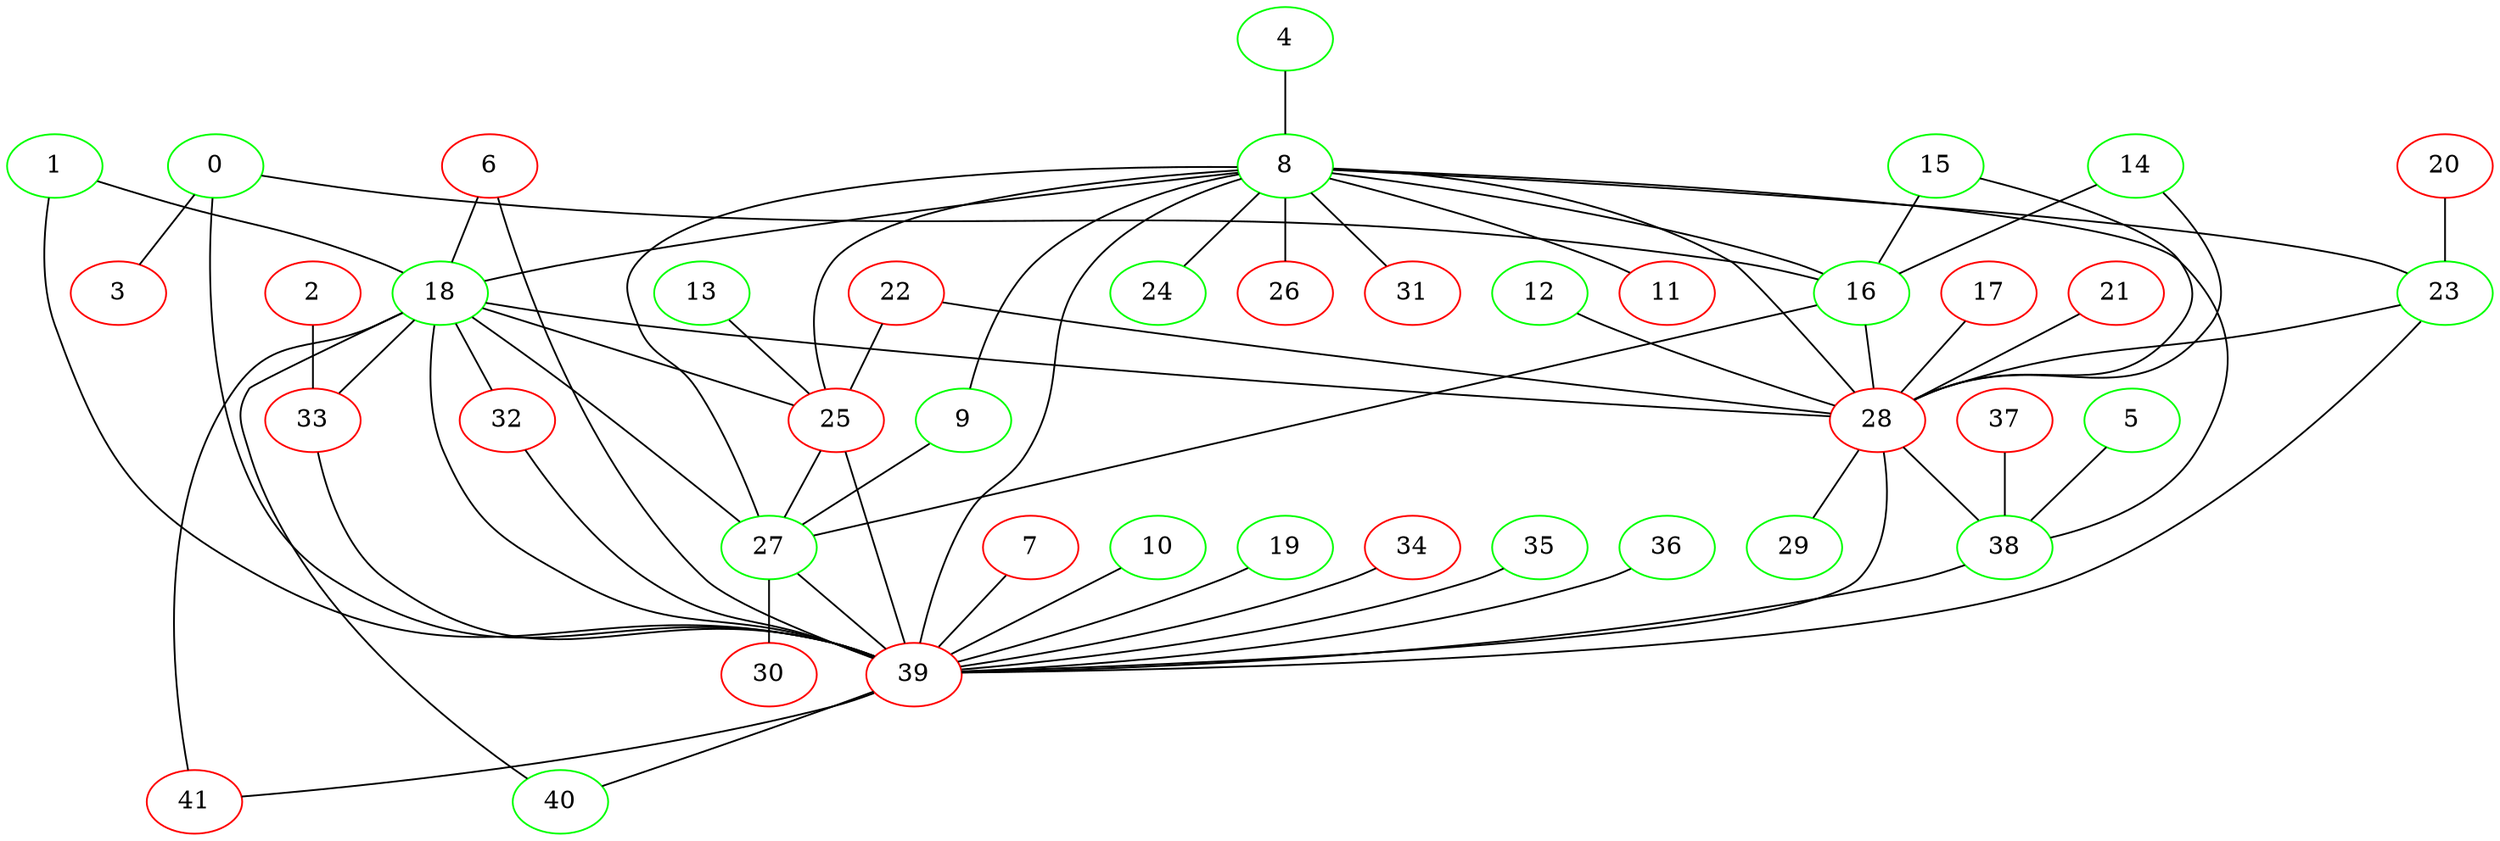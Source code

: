 strict graph J {
	graph [name=J];
	0	 [color=green];
	3	 [color=red];
	0 -- 3;
	16	 [color=green];
	0 -- 16;
	39	 [color=red];
	0 -- 39;
	1	 [color=green];
	18	 [color=green];
	1 -- 18;
	1 -- 39;
	2	 [color=red];
	33	 [color=red];
	2 -- 33;
	4	 [color=green];
	8	 [color=green];
	4 -- 8;
	5	 [color=green];
	38	 [color=green];
	5 -- 38;
	6	 [color=red];
	6 -- 18;
	6 -- 39;
	7	 [color=red];
	7 -- 39;
	9	 [color=green];
	8 -- 9;
	11	 [color=red];
	8 -- 11;
	8 -- 16;
	8 -- 18;
	23	 [color=green];
	8 -- 23;
	24	 [color=green];
	8 -- 24;
	25	 [color=red];
	8 -- 25;
	26	 [color=red];
	8 -- 26;
	27	 [color=green];
	8 -- 27;
	28	 [color=red];
	8 -- 28;
	31	 [color=red];
	8 -- 31;
	8 -- 38;
	8 -- 39;
	9 -- 27;
	10	 [color=green];
	10 -- 39;
	12	 [color=green];
	12 -- 28;
	13	 [color=green];
	13 -- 25;
	14	 [color=green];
	14 -- 16;
	14 -- 28;
	15	 [color=green];
	15 -- 16;
	15 -- 28;
	16 -- 27;
	16 -- 28;
	17	 [color=red];
	17 -- 28;
	18 -- 25;
	18 -- 27;
	18 -- 28;
	32	 [color=red];
	18 -- 32;
	18 -- 33;
	18 -- 39;
	40	 [color=green];
	18 -- 40;
	41	 [color=red];
	18 -- 41;
	19	 [color=green];
	19 -- 39;
	20	 [color=red];
	20 -- 23;
	21	 [color=red];
	21 -- 28;
	22	 [color=red];
	22 -- 25;
	22 -- 28;
	23 -- 28;
	23 -- 39;
	25 -- 27;
	25 -- 39;
	30	 [color=red];
	27 -- 30;
	27 -- 39;
	29	 [color=green];
	28 -- 29;
	28 -- 38;
	28 -- 39;
	32 -- 39;
	33 -- 39;
	34	 [color=red];
	34 -- 39;
	35	 [color=green];
	35 -- 39;
	36	 [color=green];
	36 -- 39;
	37	 [color=red];
	37 -- 38;
	38 -- 39;
	39 -- 40;
	39 -- 41;
}
